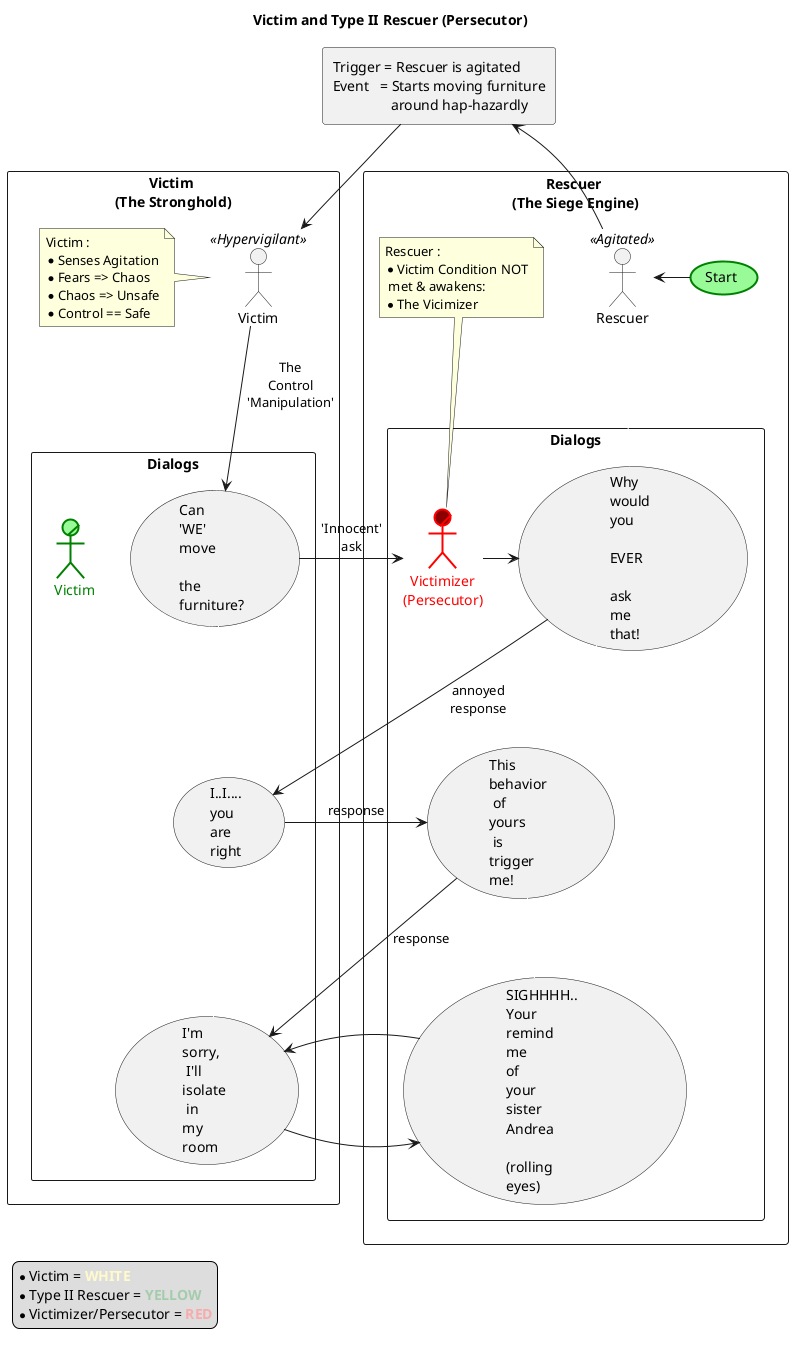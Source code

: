 @startuml

' left to right direction
skinparam maxMessageSize 50
skinparam packageStyle rectangle

<style>
usecase {
    HorizontalAlignment left
    MaximumWidth 20
}
</style>

title Victim and Type II Rescuer (Persecutor)

legend bottom left
    ' * TBD1 = <color:#ADBBD2>**BLUE**</color>
    ' * TBD2 = <color:#FFFFFF>**WHITE**</color>
    * Victim = <color:#LemonChiffon>**WHITE**</color>
    * Type II Rescuer = <color:#A4CCAC>**YELLOW**</color>
    * Victimizer/Persecutor = <color:#F7ABAB>**RED**</color>
end legend

' package dosingtrans as "
' Dissociative Dosing Transaction
' --
' Succesful dosing tranaction
' Percecutor 'insult or injury' <-exchange-> 'insult or injury' Victim
' * Both 'Players' in the game
' DISSOCIATE:
' -- more absent than present (unconscious - stupedied)
' -- more there then (regressed)
' -- less here now (present)
' "

' package dissociated as "
' Bodily Symptoms
' of Dissociation or Dissociated
' ..
' Hypoxic ==
' Hypercarbic ==
' Hypoglycemic ==

' "

' dosingtrans -down-> dissociated

' actor "Victim" as vic
' actor "Rescuer" as rescuer

' rectangle "Type II Rescuer\nPersonas" as T2Resc {
'     actor :Rescuer\n(Type II) : as rescue2 #palegreen;line:green;line.bold;text:green

'     actor/ :  Victimizer\n(Persecutor): as vicper #DarkRed;line:red;line.bold;text:red

'     rescue2 -down- vicper

' }

' rescuer -right-> rescue2
' rescuer -right-> vicper

' vic --> rescue2
' vic -down-> vicper

' vicper -down-> dosingtrans
package theTrigger as "
    Trigger = Rescuer is agitated
    Event   = Starts moving furniture
            \taround hap-hazardly
    "
    ' usecase "Start" as start #palegreen;line:green;line.bold
    ' start -down-> theTrigger #palegreen;line:green

rectangle "Victim \n(The Stronghold)" as vicStgHold {
    actor "Victim" as victim3  << Hypervigilant >>



    rectangle "Dialogs" as vicDiag {
        actor/ :  Victim: as vic2 #palegreen;line:green;line.bold;text:green

        usecase "Can 'WE' move\n the furniture?" as dialog1
        usecase "I..I....\nyou are right" as dialog3
        usecase "I'm sorry,\n I'll isolate\n in my room" as dialog5

        dialog1 -down- dialog3 #line:white
        dialog3 -down- dialog5 #line:white

    }

    note left of victim3
    Victim :
    * Senses Agitation
    * Fears => Chaos
    * Chaos => Unsafe
    * Control == Safe
    end note
    ' note "Victim becomes anxious.\nMust suppress disturbance\n(Control == Safety)" as vicNote1
    ' victim3 -down-> vicNote1
     victim3 -down-> dialog1 : The Control 'Manipulation'

}

rectangle "Rescuer \n(The Siege Engine)" as resEngine {
    actor "Rescuer" as rescue3 << Agitated >>


    usecase "Start" as start2 #palegreen;line:green;line.bold
    start2 -left-> rescue3



    rectangle "Dialogs" as resDiag {
        actor/ :  Victimizer\n(Persecutor): as vicper #DarkRed;line:red;line.bold;text:red

        usecase "Why would you\n EVER\n ask me that!" as dialog2
        usecase "This behavior\n of yours\n is trigger me!" as dialog4
        usecase "SIGHHHH..\nYour remind me\nof your sister Andrea\n (rolling eyes)" as dialog6

        dialog2 -down- dialog4 #line:white
        dialog4 -down- dialog6 #line:white

    }

    note top of vicper
    Rescuer :
    * Victim Condition NOT
     met & awakens:
    * The Vicimizer
    end note


}



    theTrigger -down-> victim3
    rescue3 -up-> theTrigger
    ' dialog1 --> rescue3
    rescue3 --> dialog2 #line:white
    dialog1 -> vicper : 'Innocent' ask
    vicper -> dialog2
    dialog2 --> dialog3 : annoyed response
    dialog3 --> dialog4 : response
    dialog4 --> dialog5 : response
    dialog5 --> dialog6
    dialog6 --> dialog5


@enduml